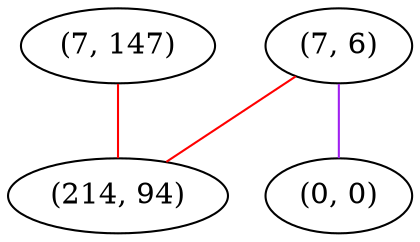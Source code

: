 graph "" {
"(7, 147)";
"(7, 6)";
"(0, 0)";
"(214, 94)";
"(7, 147)" -- "(214, 94)"  [color=red, key=0, weight=1];
"(7, 6)" -- "(0, 0)"  [color=purple, key=0, weight=4];
"(7, 6)" -- "(214, 94)"  [color=red, key=0, weight=1];
}
